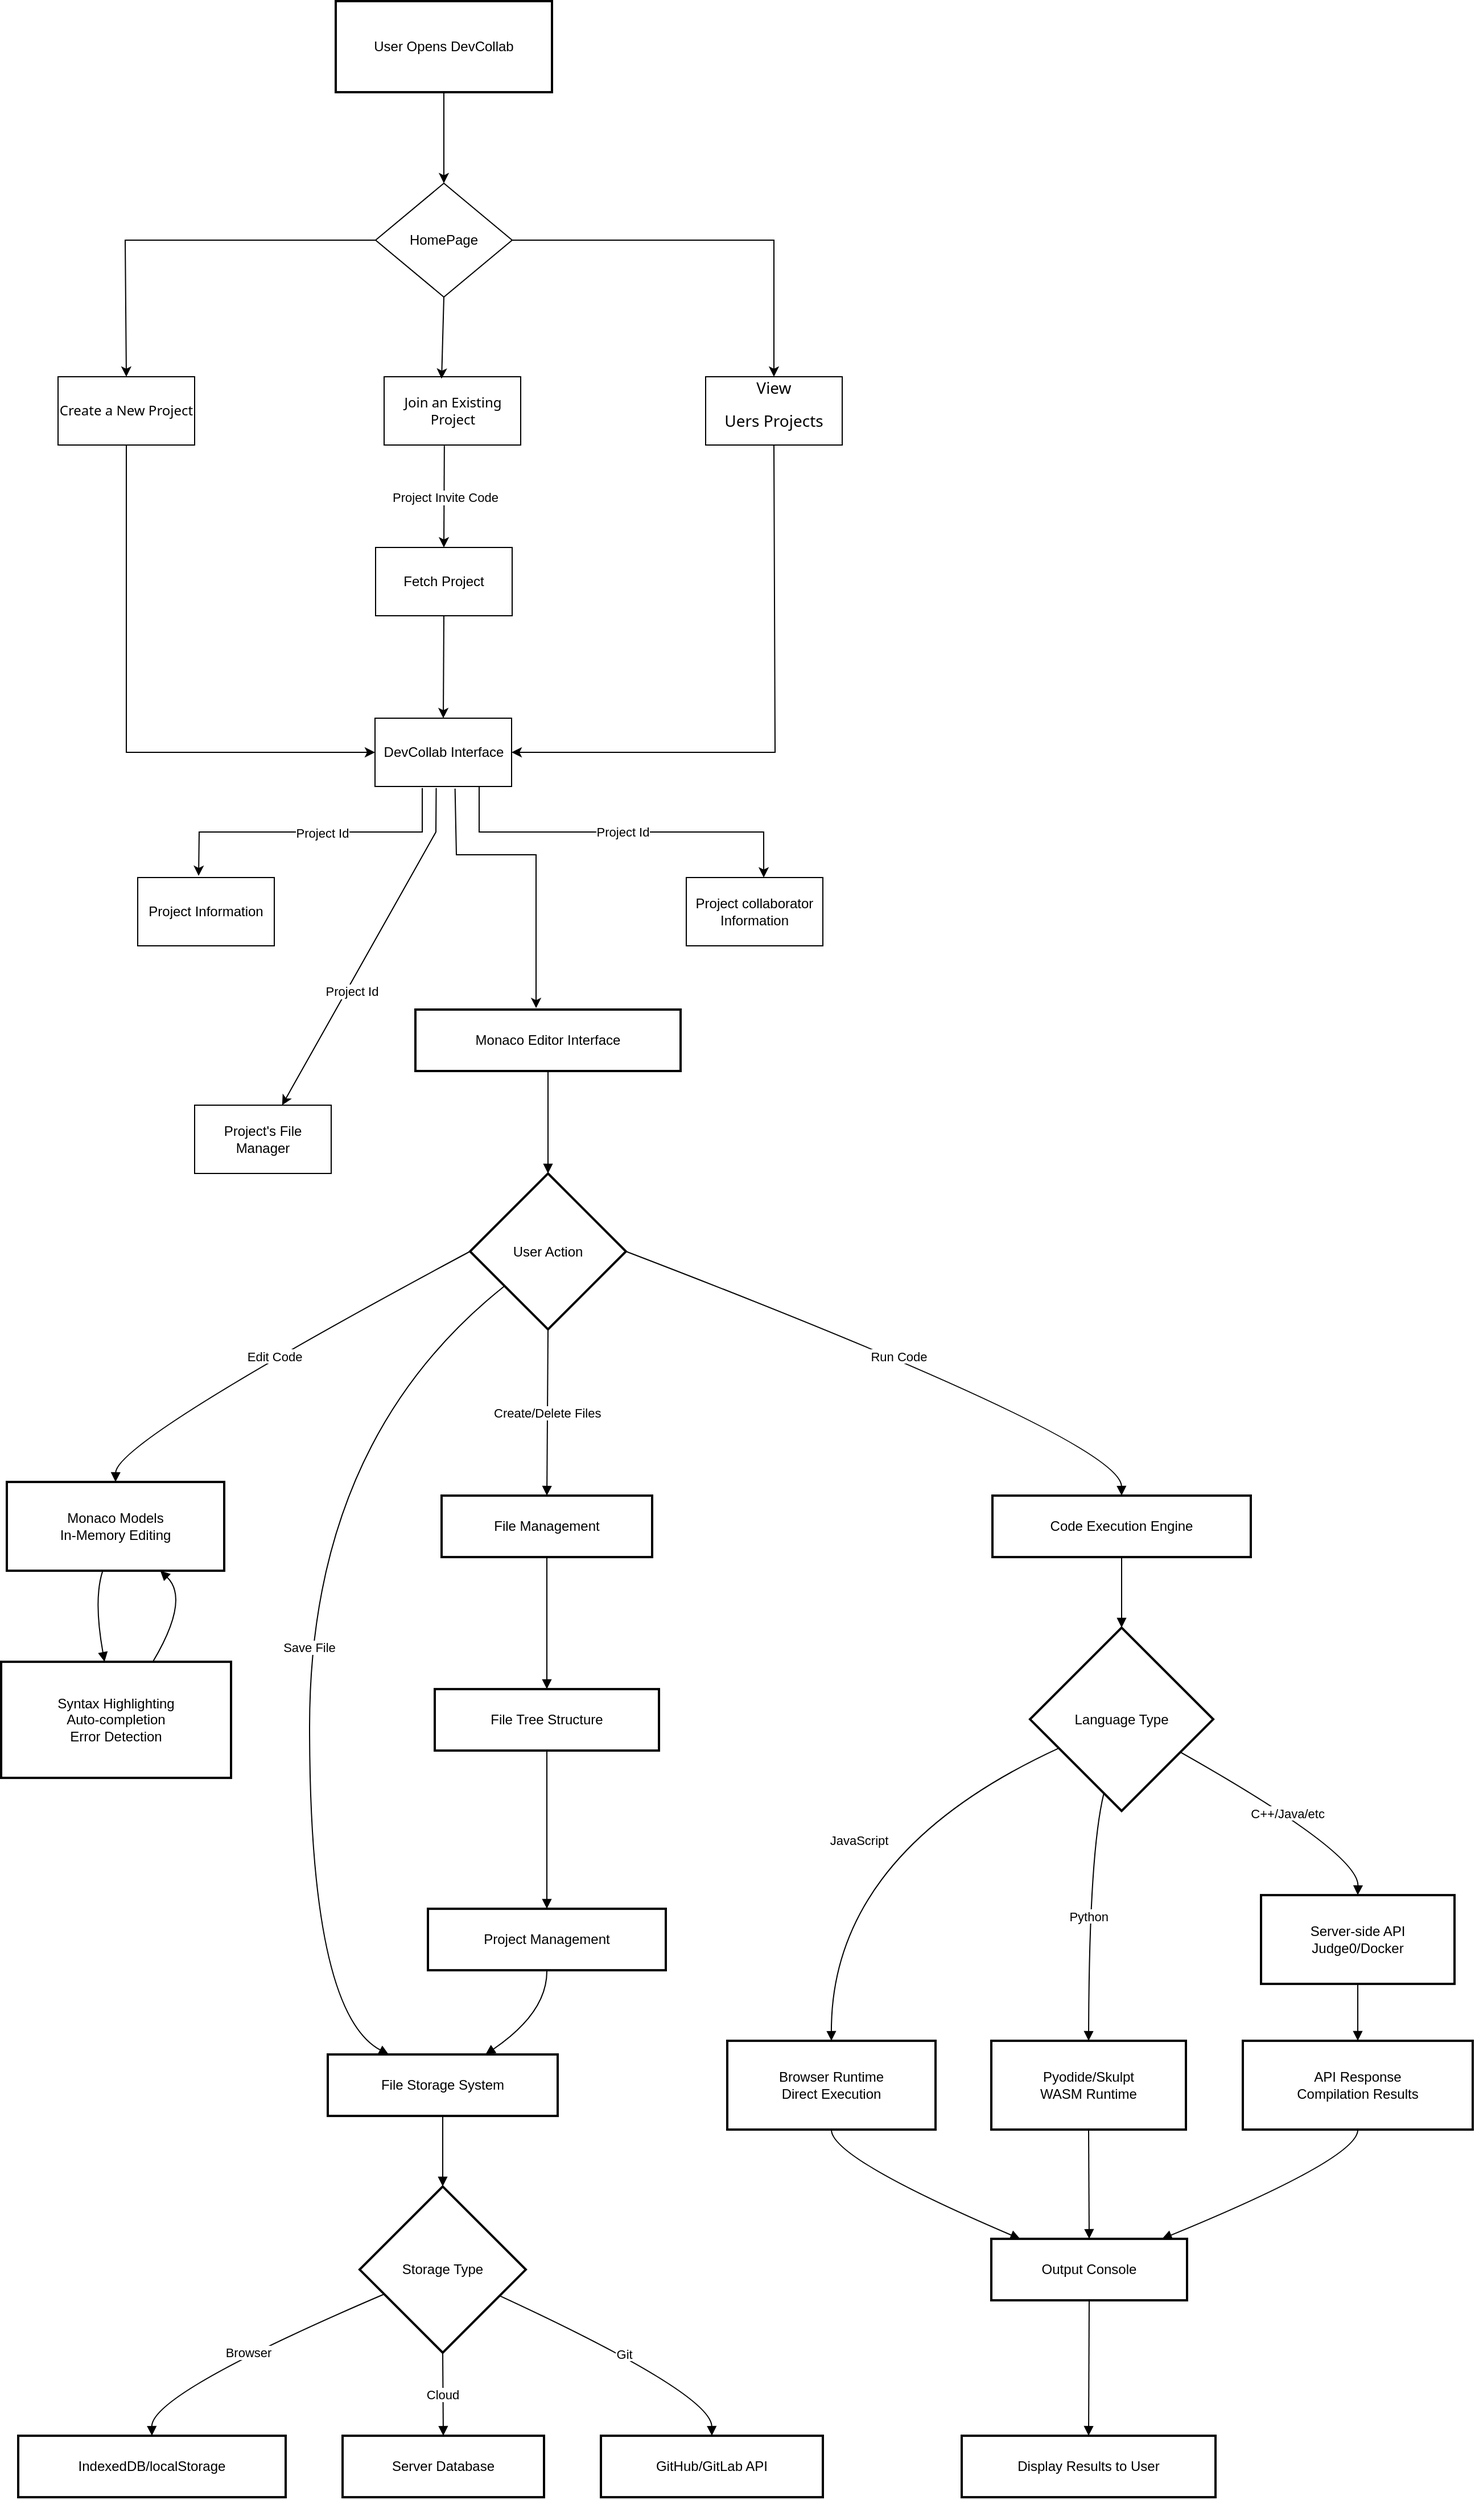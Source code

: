 <mxfile version="28.1.1">
  <diagram name="Page-1" id="MipQ-z4zNH1stUfnN7m8">
    <mxGraphModel dx="1286" dy="1671" grid="1" gridSize="10" guides="1" tooltips="1" connect="1" arrows="1" fold="1" page="1" pageScale="1" pageWidth="827" pageHeight="1169" math="0" shadow="0">
      <root>
        <mxCell id="0" />
        <mxCell id="1" parent="0" />
        <mxCell id="kAASRupHCh5nSyGOGbmb-1" value="User Opens DevCollab" style="whiteSpace=wrap;strokeWidth=2;" parent="1" vertex="1">
          <mxGeometry x="484" y="-170" width="190" height="80" as="geometry" />
        </mxCell>
        <mxCell id="kAASRupHCh5nSyGOGbmb-2" value="Monaco Editor Interface" style="whiteSpace=wrap;strokeWidth=2;" parent="1" vertex="1">
          <mxGeometry x="554" y="716" width="233" height="54" as="geometry" />
        </mxCell>
        <mxCell id="kAASRupHCh5nSyGOGbmb-3" value="User Action" style="rhombus;strokeWidth=2;whiteSpace=wrap;" parent="1" vertex="1">
          <mxGeometry x="602" y="860" width="137" height="137" as="geometry" />
        </mxCell>
        <mxCell id="kAASRupHCh5nSyGOGbmb-4" value="Monaco Models&#xa;In-Memory Editing" style="whiteSpace=wrap;strokeWidth=2;" parent="1" vertex="1">
          <mxGeometry x="195" y="1131.05" width="191" height="78" as="geometry" />
        </mxCell>
        <mxCell id="kAASRupHCh5nSyGOGbmb-5" value="File Storage System" style="whiteSpace=wrap;strokeWidth=2;" parent="1" vertex="1">
          <mxGeometry x="477" y="1634.05" width="202" height="54" as="geometry" />
        </mxCell>
        <mxCell id="kAASRupHCh5nSyGOGbmb-6" value="Code Execution Engine" style="whiteSpace=wrap;strokeWidth=2;" parent="1" vertex="1">
          <mxGeometry x="1061" y="1143.05" width="227" height="54" as="geometry" />
        </mxCell>
        <mxCell id="kAASRupHCh5nSyGOGbmb-7" value="File Management" style="whiteSpace=wrap;strokeWidth=2;" parent="1" vertex="1">
          <mxGeometry x="577" y="1143.05" width="185" height="54" as="geometry" />
        </mxCell>
        <mxCell id="kAASRupHCh5nSyGOGbmb-8" value="Syntax Highlighting&#xa;Auto-completion&#xa;Error Detection" style="whiteSpace=wrap;strokeWidth=2;" parent="1" vertex="1">
          <mxGeometry x="190" y="1289.05" width="202" height="102" as="geometry" />
        </mxCell>
        <mxCell id="kAASRupHCh5nSyGOGbmb-9" value="Storage Type" style="rhombus;strokeWidth=2;whiteSpace=wrap;" parent="1" vertex="1">
          <mxGeometry x="505" y="1750.05" width="146" height="146" as="geometry" />
        </mxCell>
        <mxCell id="kAASRupHCh5nSyGOGbmb-10" value="IndexedDB/localStorage" style="whiteSpace=wrap;strokeWidth=2;" parent="1" vertex="1">
          <mxGeometry x="205" y="1969.05" width="235" height="54" as="geometry" />
        </mxCell>
        <mxCell id="kAASRupHCh5nSyGOGbmb-11" value="Server Database" style="whiteSpace=wrap;strokeWidth=2;" parent="1" vertex="1">
          <mxGeometry x="490" y="1969.05" width="177" height="54" as="geometry" />
        </mxCell>
        <mxCell id="kAASRupHCh5nSyGOGbmb-12" value="GitHub/GitLab API" style="whiteSpace=wrap;strokeWidth=2;" parent="1" vertex="1">
          <mxGeometry x="717" y="1969.05" width="195" height="54" as="geometry" />
        </mxCell>
        <mxCell id="kAASRupHCh5nSyGOGbmb-13" value="File Tree Structure" style="whiteSpace=wrap;strokeWidth=2;" parent="1" vertex="1">
          <mxGeometry x="571" y="1313.05" width="197" height="54" as="geometry" />
        </mxCell>
        <mxCell id="kAASRupHCh5nSyGOGbmb-14" value="Project Management" style="whiteSpace=wrap;strokeWidth=2;" parent="1" vertex="1">
          <mxGeometry x="565" y="1506.05" width="209" height="54" as="geometry" />
        </mxCell>
        <mxCell id="kAASRupHCh5nSyGOGbmb-15" value="Language Type" style="rhombus;strokeWidth=2;whiteSpace=wrap;" parent="1" vertex="1">
          <mxGeometry x="1094" y="1259.05" width="161" height="161" as="geometry" />
        </mxCell>
        <mxCell id="kAASRupHCh5nSyGOGbmb-16" value="Browser Runtime&#xa;Direct Execution" style="whiteSpace=wrap;strokeWidth=2;" parent="1" vertex="1">
          <mxGeometry x="828" y="1622.05" width="183" height="78" as="geometry" />
        </mxCell>
        <mxCell id="kAASRupHCh5nSyGOGbmb-17" value="Pyodide/Skulpt&#xa;WASM Runtime" style="whiteSpace=wrap;strokeWidth=2;" parent="1" vertex="1">
          <mxGeometry x="1060" y="1622.05" width="171" height="78" as="geometry" />
        </mxCell>
        <mxCell id="kAASRupHCh5nSyGOGbmb-18" value="Server-side API&#xa;Judge0/Docker" style="whiteSpace=wrap;strokeWidth=2;" parent="1" vertex="1">
          <mxGeometry x="1297" y="1494.05" width="170" height="78" as="geometry" />
        </mxCell>
        <mxCell id="kAASRupHCh5nSyGOGbmb-19" value="Output Console" style="whiteSpace=wrap;strokeWidth=2;" parent="1" vertex="1">
          <mxGeometry x="1060" y="1796.05" width="172" height="54" as="geometry" />
        </mxCell>
        <mxCell id="kAASRupHCh5nSyGOGbmb-20" value="API Response&#xa;Compilation Results" style="whiteSpace=wrap;strokeWidth=2;" parent="1" vertex="1">
          <mxGeometry x="1281" y="1622.05" width="202" height="78" as="geometry" />
        </mxCell>
        <mxCell id="kAASRupHCh5nSyGOGbmb-21" value="Display Results to User" style="whiteSpace=wrap;strokeWidth=2;" parent="1" vertex="1">
          <mxGeometry x="1034" y="1969.05" width="223" height="54" as="geometry" />
        </mxCell>
        <mxCell id="kAASRupHCh5nSyGOGbmb-23" value="" style="curved=1;startArrow=none;endArrow=block;exitX=0.5;exitY=1;entryX=0.5;entryY=0;rounded=0;" parent="1" source="kAASRupHCh5nSyGOGbmb-2" target="kAASRupHCh5nSyGOGbmb-3" edge="1">
          <mxGeometry relative="1" as="geometry">
            <Array as="points" />
          </mxGeometry>
        </mxCell>
        <mxCell id="kAASRupHCh5nSyGOGbmb-24" value="Edit Code" style="curved=1;startArrow=none;endArrow=block;exitX=0;exitY=0.5;entryX=0.5;entryY=0.01;rounded=0;exitDx=0;exitDy=0;" parent="1" source="kAASRupHCh5nSyGOGbmb-3" target="kAASRupHCh5nSyGOGbmb-4" edge="1">
          <mxGeometry relative="1" as="geometry">
            <Array as="points">
              <mxPoint x="291" y="1095.05" />
            </Array>
            <mxPoint x="528.132" y="1007.682" as="sourcePoint" />
          </mxGeometry>
        </mxCell>
        <mxCell id="kAASRupHCh5nSyGOGbmb-25" value="Save File" style="curved=1;startArrow=none;endArrow=block;entryX=0.26;entryY=-0.01;rounded=0;" parent="1" source="kAASRupHCh5nSyGOGbmb-3" target="kAASRupHCh5nSyGOGbmb-5" edge="1">
          <mxGeometry relative="1" as="geometry">
            <Array as="points">
              <mxPoint x="461" y="1095.05" />
              <mxPoint x="461" y="1597.05" />
            </Array>
            <mxPoint x="542.447" y="1021.997" as="sourcePoint" />
          </mxGeometry>
        </mxCell>
        <mxCell id="kAASRupHCh5nSyGOGbmb-26" value="Run Code" style="curved=1;startArrow=none;endArrow=block;entryX=0.5;entryY=0.01;rounded=0;exitX=1;exitY=0.5;exitDx=0;exitDy=0;" parent="1" source="kAASRupHCh5nSyGOGbmb-3" target="kAASRupHCh5nSyGOGbmb-6" edge="1">
          <mxGeometry relative="1" as="geometry">
            <Array as="points">
              <mxPoint x="1174" y="1095.05" />
            </Array>
            <mxPoint x="636.551" y="999.999" as="sourcePoint" />
          </mxGeometry>
        </mxCell>
        <mxCell id="kAASRupHCh5nSyGOGbmb-27" value="Create/Delete Files" style="curved=1;startArrow=none;endArrow=block;exitX=0.5;exitY=1;entryX=0.5;entryY=0.01;rounded=0;exitDx=0;exitDy=0;" parent="1" source="kAASRupHCh5nSyGOGbmb-3" target="kAASRupHCh5nSyGOGbmb-7" edge="1">
          <mxGeometry relative="1" as="geometry">
            <Array as="points">
              <mxPoint x="670" y="1095.05" />
            </Array>
            <mxPoint x="610.172" y="1026.378" as="sourcePoint" />
          </mxGeometry>
        </mxCell>
        <mxCell id="kAASRupHCh5nSyGOGbmb-28" value="" style="curved=1;startArrow=none;endArrow=block;exitX=0.44;exitY=1.01;entryX=0.45;entryY=0;rounded=0;" parent="1" source="kAASRupHCh5nSyGOGbmb-4" target="kAASRupHCh5nSyGOGbmb-8" edge="1">
          <mxGeometry relative="1" as="geometry">
            <Array as="points">
              <mxPoint x="271" y="1234.05" />
            </Array>
          </mxGeometry>
        </mxCell>
        <mxCell id="kAASRupHCh5nSyGOGbmb-29" value="" style="curved=1;startArrow=none;endArrow=block;exitX=0.66;exitY=0;entryX=0.71;entryY=1.01;rounded=0;" parent="1" source="kAASRupHCh5nSyGOGbmb-8" target="kAASRupHCh5nSyGOGbmb-4" edge="1">
          <mxGeometry relative="1" as="geometry">
            <Array as="points">
              <mxPoint x="356" y="1234.05" />
            </Array>
          </mxGeometry>
        </mxCell>
        <mxCell id="kAASRupHCh5nSyGOGbmb-30" value="" style="curved=1;startArrow=none;endArrow=block;exitX=0.5;exitY=0.99;entryX=0.5;entryY=0;rounded=0;" parent="1" source="kAASRupHCh5nSyGOGbmb-5" target="kAASRupHCh5nSyGOGbmb-9" edge="1">
          <mxGeometry relative="1" as="geometry">
            <Array as="points" />
          </mxGeometry>
        </mxCell>
        <mxCell id="kAASRupHCh5nSyGOGbmb-31" value="Browser" style="curved=1;startArrow=none;endArrow=block;exitX=0;exitY=0.71;entryX=0.5;entryY=0;rounded=0;" parent="1" source="kAASRupHCh5nSyGOGbmb-9" target="kAASRupHCh5nSyGOGbmb-10" edge="1">
          <mxGeometry relative="1" as="geometry">
            <Array as="points">
              <mxPoint x="322" y="1932.05" />
            </Array>
          </mxGeometry>
        </mxCell>
        <mxCell id="kAASRupHCh5nSyGOGbmb-32" value="Cloud" style="curved=1;startArrow=none;endArrow=block;exitX=0.5;exitY=1;entryX=0.5;entryY=0;rounded=0;" parent="1" source="kAASRupHCh5nSyGOGbmb-9" target="kAASRupHCh5nSyGOGbmb-11" edge="1">
          <mxGeometry relative="1" as="geometry">
            <Array as="points" />
          </mxGeometry>
        </mxCell>
        <mxCell id="kAASRupHCh5nSyGOGbmb-33" value="Git" style="curved=1;startArrow=none;endArrow=block;exitX=1;exitY=0.73;entryX=0.5;entryY=0;rounded=0;" parent="1" source="kAASRupHCh5nSyGOGbmb-9" target="kAASRupHCh5nSyGOGbmb-12" edge="1">
          <mxGeometry relative="1" as="geometry">
            <Array as="points">
              <mxPoint x="814" y="1932.05" />
            </Array>
          </mxGeometry>
        </mxCell>
        <mxCell id="kAASRupHCh5nSyGOGbmb-34" value="" style="curved=1;startArrow=none;endArrow=block;exitX=0.5;exitY=1.01;entryX=0.5;entryY=0;rounded=0;" parent="1" source="kAASRupHCh5nSyGOGbmb-7" target="kAASRupHCh5nSyGOGbmb-13" edge="1">
          <mxGeometry relative="1" as="geometry">
            <Array as="points" />
          </mxGeometry>
        </mxCell>
        <mxCell id="kAASRupHCh5nSyGOGbmb-35" value="" style="curved=1;startArrow=none;endArrow=block;exitX=0.5;exitY=1;entryX=0.5;entryY=-0.01;rounded=0;" parent="1" source="kAASRupHCh5nSyGOGbmb-13" target="kAASRupHCh5nSyGOGbmb-14" edge="1">
          <mxGeometry relative="1" as="geometry">
            <Array as="points" />
          </mxGeometry>
        </mxCell>
        <mxCell id="kAASRupHCh5nSyGOGbmb-36" value="" style="curved=1;startArrow=none;endArrow=block;exitX=0.5;exitY=0.99;entryX=0.69;entryY=-0.01;rounded=0;" parent="1" source="kAASRupHCh5nSyGOGbmb-14" target="kAASRupHCh5nSyGOGbmb-5" edge="1">
          <mxGeometry relative="1" as="geometry">
            <Array as="points">
              <mxPoint x="670" y="1597.05" />
            </Array>
          </mxGeometry>
        </mxCell>
        <mxCell id="kAASRupHCh5nSyGOGbmb-37" value="" style="curved=1;startArrow=none;endArrow=block;exitX=0.5;exitY=1.01;entryX=0.5;entryY=0;rounded=0;" parent="1" source="kAASRupHCh5nSyGOGbmb-6" target="kAASRupHCh5nSyGOGbmb-15" edge="1">
          <mxGeometry relative="1" as="geometry">
            <Array as="points" />
          </mxGeometry>
        </mxCell>
        <mxCell id="kAASRupHCh5nSyGOGbmb-38" value="JavaScript" style="curved=1;startArrow=none;endArrow=block;exitX=0;exitY=0.73;entryX=0.5;entryY=0;rounded=0;" parent="1" source="kAASRupHCh5nSyGOGbmb-15" target="kAASRupHCh5nSyGOGbmb-16" edge="1">
          <mxGeometry relative="1" as="geometry">
            <Array as="points">
              <mxPoint x="919" y="1457.05" />
            </Array>
          </mxGeometry>
        </mxCell>
        <mxCell id="kAASRupHCh5nSyGOGbmb-39" value="Python" style="curved=1;startArrow=none;endArrow=block;exitX=0.38;exitY=1;entryX=0.5;entryY=0;rounded=0;" parent="1" source="kAASRupHCh5nSyGOGbmb-15" target="kAASRupHCh5nSyGOGbmb-17" edge="1">
          <mxGeometry relative="1" as="geometry">
            <Array as="points">
              <mxPoint x="1146" y="1457.05" />
            </Array>
          </mxGeometry>
        </mxCell>
        <mxCell id="kAASRupHCh5nSyGOGbmb-40" value="C++/Java/etc" style="curved=1;startArrow=none;endArrow=block;exitX=1;exitY=0.78;entryX=0.5;entryY=0;rounded=0;" parent="1" source="kAASRupHCh5nSyGOGbmb-15" target="kAASRupHCh5nSyGOGbmb-18" edge="1">
          <mxGeometry relative="1" as="geometry">
            <Array as="points">
              <mxPoint x="1383" y="1457.05" />
            </Array>
          </mxGeometry>
        </mxCell>
        <mxCell id="kAASRupHCh5nSyGOGbmb-41" value="" style="curved=1;startArrow=none;endArrow=block;exitX=0.5;exitY=1;entryX=0.14;entryY=-0.01;rounded=0;" parent="1" source="kAASRupHCh5nSyGOGbmb-16" target="kAASRupHCh5nSyGOGbmb-19" edge="1">
          <mxGeometry relative="1" as="geometry">
            <Array as="points">
              <mxPoint x="919" y="1725.05" />
            </Array>
          </mxGeometry>
        </mxCell>
        <mxCell id="kAASRupHCh5nSyGOGbmb-42" value="" style="curved=1;startArrow=none;endArrow=block;exitX=0.5;exitY=1;entryX=0.5;entryY=-0.01;rounded=0;" parent="1" source="kAASRupHCh5nSyGOGbmb-17" target="kAASRupHCh5nSyGOGbmb-19" edge="1">
          <mxGeometry relative="1" as="geometry">
            <Array as="points" />
          </mxGeometry>
        </mxCell>
        <mxCell id="kAASRupHCh5nSyGOGbmb-43" value="" style="curved=1;startArrow=none;endArrow=block;exitX=0.5;exitY=1;entryX=0.5;entryY=0;rounded=0;" parent="1" source="kAASRupHCh5nSyGOGbmb-18" target="kAASRupHCh5nSyGOGbmb-20" edge="1">
          <mxGeometry relative="1" as="geometry">
            <Array as="points" />
          </mxGeometry>
        </mxCell>
        <mxCell id="kAASRupHCh5nSyGOGbmb-44" value="" style="curved=1;startArrow=none;endArrow=block;exitX=0.5;exitY=1;entryX=0.88;entryY=-0.01;rounded=0;" parent="1" source="kAASRupHCh5nSyGOGbmb-20" target="kAASRupHCh5nSyGOGbmb-19" edge="1">
          <mxGeometry relative="1" as="geometry">
            <Array as="points">
              <mxPoint x="1383" y="1725.05" />
            </Array>
          </mxGeometry>
        </mxCell>
        <mxCell id="kAASRupHCh5nSyGOGbmb-45" value="" style="curved=1;startArrow=none;endArrow=block;exitX=0.5;exitY=0.99;entryX=0.5;entryY=0;rounded=0;" parent="1" source="kAASRupHCh5nSyGOGbmb-19" target="kAASRupHCh5nSyGOGbmb-21" edge="1">
          <mxGeometry relative="1" as="geometry">
            <Array as="points" />
          </mxGeometry>
        </mxCell>
        <mxCell id="95lhOJ1CNmUG3tKP8h0n-7" value="" style="endArrow=classic;html=1;rounded=0;entryX=0.5;entryY=0;entryDx=0;entryDy=0;" edge="1" parent="1" target="95lhOJ1CNmUG3tKP8h0n-8">
          <mxGeometry width="50" height="50" relative="1" as="geometry">
            <mxPoint x="579" y="-90" as="sourcePoint" />
            <mxPoint x="579" y="20" as="targetPoint" />
          </mxGeometry>
        </mxCell>
        <mxCell id="95lhOJ1CNmUG3tKP8h0n-8" value="HomePage" style="rhombus;whiteSpace=wrap;html=1;" vertex="1" parent="1">
          <mxGeometry x="519" y="-10" width="120" height="100" as="geometry" />
        </mxCell>
        <mxCell id="95lhOJ1CNmUG3tKP8h0n-9" value="&lt;h1 style=&quot;box-sizing: border-box; margin: 0px; padding: 0px; border: 0px solid; font-size: inherit; font-weight: inherit; font-family: ui-sans-serif, system-ui, sans-serif, &amp;quot;Apple Color Emoji&amp;quot;, &amp;quot;Segoe UI Emoji&amp;quot;, &amp;quot;Segoe UI Symbol&amp;quot;, &amp;quot;Noto Color Emoji&amp;quot;;&quot;&gt;Create a New Project&lt;/h1&gt;" style="rounded=0;whiteSpace=wrap;html=1;" vertex="1" parent="1">
          <mxGeometry x="240" y="160" width="120" height="60" as="geometry" />
        </mxCell>
        <mxCell id="95lhOJ1CNmUG3tKP8h0n-10" value="&lt;h1 style=&quot;box-sizing: border-box; margin: 0px; padding: 0px; border: 0px solid; font-size: inherit; font-weight: inherit; font-family: ui-sans-serif, system-ui, sans-serif, &amp;quot;Apple Color Emoji&amp;quot;, &amp;quot;Segoe UI Emoji&amp;quot;, &amp;quot;Segoe UI Symbol&amp;quot;, &amp;quot;Noto Color Emoji&amp;quot;;&quot;&gt;Join an Existing Project&lt;/h1&gt;" style="rounded=0;whiteSpace=wrap;html=1;" vertex="1" parent="1">
          <mxGeometry x="526.5" y="160" width="120" height="60" as="geometry" />
        </mxCell>
        <mxCell id="95lhOJ1CNmUG3tKP8h0n-11" value="&lt;div style=&quot;box-sizing: border-box; margin: 0px; padding: 0px; border: 0px solid; font-family: ui-sans-serif, system-ui, sans-serif, &amp;quot;Apple Color Emoji&amp;quot;, &amp;quot;Segoe UI Emoji&amp;quot;, &amp;quot;Segoe UI Symbol&amp;quot;, &amp;quot;Noto Color Emoji&amp;quot;;&quot;&gt;&lt;h1 style=&quot;box-sizing: border-box; margin: 0px; padding: 0px; border: 0px solid; font-weight: inherit;&quot;&gt;&lt;font style=&quot;font-size: 14px;&quot;&gt;View Uers&lt;span style=&quot;font-weight: inherit; background-color: transparent; color: light-dark(rgb(0, 0, 0), rgb(255, 255, 255));&quot;&gt;&amp;nbsp;Projects&lt;/span&gt;&lt;/font&gt;&lt;/h1&gt;&lt;div style=&quot;font-size: medium;&quot;&gt;&lt;br&gt;&lt;/div&gt;&lt;/div&gt;" style="rounded=0;whiteSpace=wrap;html=1;" vertex="1" parent="1">
          <mxGeometry x="809" y="160" width="120" height="60" as="geometry" />
        </mxCell>
        <mxCell id="95lhOJ1CNmUG3tKP8h0n-12" value="" style="endArrow=classic;html=1;rounded=0;entryX=0.5;entryY=0;entryDx=0;entryDy=0;exitX=0;exitY=0.5;exitDx=0;exitDy=0;" edge="1" parent="1" source="95lhOJ1CNmUG3tKP8h0n-8" target="95lhOJ1CNmUG3tKP8h0n-9">
          <mxGeometry width="50" height="50" relative="1" as="geometry">
            <mxPoint x="329" y="20" as="sourcePoint" />
            <mxPoint x="379" y="-30" as="targetPoint" />
            <Array as="points">
              <mxPoint x="299" y="40" />
            </Array>
          </mxGeometry>
        </mxCell>
        <mxCell id="95lhOJ1CNmUG3tKP8h0n-13" value="" style="endArrow=classic;html=1;rounded=0;entryX=0.5;entryY=0;entryDx=0;entryDy=0;exitX=1;exitY=0.5;exitDx=0;exitDy=0;" edge="1" parent="1" source="95lhOJ1CNmUG3tKP8h0n-8" target="95lhOJ1CNmUG3tKP8h0n-11">
          <mxGeometry width="50" height="50" relative="1" as="geometry">
            <mxPoint x="639" y="110" as="sourcePoint" />
            <mxPoint x="689" y="60" as="targetPoint" />
            <Array as="points">
              <mxPoint x="869" y="40" />
            </Array>
          </mxGeometry>
        </mxCell>
        <mxCell id="95lhOJ1CNmUG3tKP8h0n-14" value="" style="endArrow=classic;html=1;rounded=0;entryX=0.421;entryY=0.029;entryDx=0;entryDy=0;entryPerimeter=0;exitX=0.5;exitY=1;exitDx=0;exitDy=0;" edge="1" parent="1" source="95lhOJ1CNmUG3tKP8h0n-8" target="95lhOJ1CNmUG3tKP8h0n-10">
          <mxGeometry width="50" height="50" relative="1" as="geometry">
            <mxPoint x="639" y="110" as="sourcePoint" />
            <mxPoint x="689" y="60" as="targetPoint" />
          </mxGeometry>
        </mxCell>
        <mxCell id="95lhOJ1CNmUG3tKP8h0n-15" value="Fetch Project" style="rounded=0;whiteSpace=wrap;html=1;" vertex="1" parent="1">
          <mxGeometry x="519" y="310" width="120" height="60" as="geometry" />
        </mxCell>
        <mxCell id="95lhOJ1CNmUG3tKP8h0n-16" value="" style="endArrow=classic;html=1;rounded=0;entryX=0.5;entryY=0;entryDx=0;entryDy=0;exitX=0.441;exitY=1.011;exitDx=0;exitDy=0;exitPerimeter=0;" edge="1" parent="1" source="95lhOJ1CNmUG3tKP8h0n-10" target="95lhOJ1CNmUG3tKP8h0n-15">
          <mxGeometry width="50" height="50" relative="1" as="geometry">
            <mxPoint x="620" y="270" as="sourcePoint" />
            <mxPoint x="670" y="220" as="targetPoint" />
          </mxGeometry>
        </mxCell>
        <mxCell id="95lhOJ1CNmUG3tKP8h0n-17" value="Project Invite Code" style="edgeLabel;html=1;align=center;verticalAlign=middle;resizable=0;points=[];" vertex="1" connectable="0" parent="95lhOJ1CNmUG3tKP8h0n-16">
          <mxGeometry x="0.003" y="1" relative="1" as="geometry">
            <mxPoint as="offset" />
          </mxGeometry>
        </mxCell>
        <mxCell id="95lhOJ1CNmUG3tKP8h0n-19" value="DevCollab Interface" style="rounded=0;whiteSpace=wrap;html=1;" vertex="1" parent="1">
          <mxGeometry x="518.5" y="460" width="120" height="60" as="geometry" />
        </mxCell>
        <mxCell id="95lhOJ1CNmUG3tKP8h0n-20" value="" style="endArrow=classic;html=1;rounded=0;entryX=0;entryY=0.5;entryDx=0;entryDy=0;exitX=0.5;exitY=1;exitDx=0;exitDy=0;" edge="1" parent="1" source="95lhOJ1CNmUG3tKP8h0n-9" target="95lhOJ1CNmUG3tKP8h0n-19">
          <mxGeometry width="50" height="50" relative="1" as="geometry">
            <mxPoint x="620" y="420" as="sourcePoint" />
            <mxPoint x="670" y="370" as="targetPoint" />
            <Array as="points">
              <mxPoint x="300" y="490" />
            </Array>
          </mxGeometry>
        </mxCell>
        <mxCell id="95lhOJ1CNmUG3tKP8h0n-21" value="" style="endArrow=classic;html=1;rounded=0;entryX=1;entryY=0.5;entryDx=0;entryDy=0;exitX=0.5;exitY=1;exitDx=0;exitDy=0;" edge="1" parent="1" source="95lhOJ1CNmUG3tKP8h0n-11" target="95lhOJ1CNmUG3tKP8h0n-19">
          <mxGeometry width="50" height="50" relative="1" as="geometry">
            <mxPoint x="620" y="420" as="sourcePoint" />
            <mxPoint x="670" y="370" as="targetPoint" />
            <Array as="points">
              <mxPoint x="870" y="490" />
            </Array>
          </mxGeometry>
        </mxCell>
        <mxCell id="95lhOJ1CNmUG3tKP8h0n-22" value="" style="endArrow=classic;html=1;rounded=0;entryX=0.5;entryY=0;entryDx=0;entryDy=0;exitX=0.5;exitY=1;exitDx=0;exitDy=0;" edge="1" parent="1" source="95lhOJ1CNmUG3tKP8h0n-15" target="95lhOJ1CNmUG3tKP8h0n-19">
          <mxGeometry width="50" height="50" relative="1" as="geometry">
            <mxPoint x="620" y="420" as="sourcePoint" />
            <mxPoint x="670" y="370" as="targetPoint" />
          </mxGeometry>
        </mxCell>
        <mxCell id="95lhOJ1CNmUG3tKP8h0n-23" value="Project Information" style="rounded=0;whiteSpace=wrap;html=1;" vertex="1" parent="1">
          <mxGeometry x="310" y="600" width="120" height="60" as="geometry" />
        </mxCell>
        <mxCell id="95lhOJ1CNmUG3tKP8h0n-24" value="Project collaborator Information" style="rounded=0;whiteSpace=wrap;html=1;" vertex="1" parent="1">
          <mxGeometry x="792" y="600" width="120" height="60" as="geometry" />
        </mxCell>
        <mxCell id="95lhOJ1CNmUG3tKP8h0n-25" value="" style="endArrow=classic;html=1;rounded=0;entryX=0.446;entryY=-0.024;entryDx=0;entryDy=0;entryPerimeter=0;exitX=0.346;exitY=1.023;exitDx=0;exitDy=0;exitPerimeter=0;" edge="1" parent="1" source="95lhOJ1CNmUG3tKP8h0n-19" target="95lhOJ1CNmUG3tKP8h0n-23">
          <mxGeometry width="50" height="50" relative="1" as="geometry">
            <mxPoint x="557" y="523" as="sourcePoint" />
            <mxPoint x="340.04" y="603.0" as="targetPoint" />
            <Array as="points">
              <mxPoint x="560" y="560" />
              <mxPoint x="364" y="560" />
            </Array>
          </mxGeometry>
        </mxCell>
        <mxCell id="95lhOJ1CNmUG3tKP8h0n-28" value="Project Id" style="edgeLabel;html=1;align=center;verticalAlign=middle;resizable=0;points=[];" vertex="1" connectable="0" parent="95lhOJ1CNmUG3tKP8h0n-25">
          <mxGeometry x="-0.074" y="1" relative="1" as="geometry">
            <mxPoint as="offset" />
          </mxGeometry>
        </mxCell>
        <mxCell id="95lhOJ1CNmUG3tKP8h0n-26" value="" style="endArrow=classic;html=1;rounded=0;exitX=0.448;exitY=1.023;exitDx=0;exitDy=0;exitPerimeter=0;" edge="1" parent="1" source="95lhOJ1CNmUG3tKP8h0n-19" target="95lhOJ1CNmUG3tKP8h0n-30">
          <mxGeometry width="50" height="50" relative="1" as="geometry">
            <mxPoint x="610" y="600" as="sourcePoint" />
            <mxPoint x="580" y="620" as="targetPoint" />
            <Array as="points">
              <mxPoint x="572" y="560" />
            </Array>
          </mxGeometry>
        </mxCell>
        <mxCell id="95lhOJ1CNmUG3tKP8h0n-32" value="Project Id" style="edgeLabel;html=1;align=center;verticalAlign=middle;resizable=0;points=[];" vertex="1" connectable="0" parent="95lhOJ1CNmUG3tKP8h0n-26">
          <mxGeometry x="0.189" relative="1" as="geometry">
            <mxPoint x="-2" y="11" as="offset" />
          </mxGeometry>
        </mxCell>
        <mxCell id="95lhOJ1CNmUG3tKP8h0n-27" value="" style="endArrow=classic;html=1;rounded=0;entryX=0.567;entryY=0;entryDx=0;entryDy=0;entryPerimeter=0;" edge="1" parent="1" target="95lhOJ1CNmUG3tKP8h0n-24">
          <mxGeometry width="50" height="50" relative="1" as="geometry">
            <mxPoint x="610" y="520" as="sourcePoint" />
            <mxPoint x="650" y="580" as="targetPoint" />
            <Array as="points">
              <mxPoint x="610" y="560" />
              <mxPoint x="860" y="560" />
            </Array>
          </mxGeometry>
        </mxCell>
        <mxCell id="95lhOJ1CNmUG3tKP8h0n-29" value="Project Id" style="edgeLabel;html=1;align=center;verticalAlign=middle;resizable=0;points=[];" vertex="1" connectable="0" parent="95lhOJ1CNmUG3tKP8h0n-27">
          <mxGeometry x="0.004" relative="1" as="geometry">
            <mxPoint as="offset" />
          </mxGeometry>
        </mxCell>
        <mxCell id="95lhOJ1CNmUG3tKP8h0n-30" value="Project&#39;s File Manager" style="rounded=0;whiteSpace=wrap;html=1;" vertex="1" parent="1">
          <mxGeometry x="360" y="800" width="120" height="60" as="geometry" />
        </mxCell>
        <mxCell id="95lhOJ1CNmUG3tKP8h0n-31" value="" style="endArrow=classic;html=1;rounded=0;exitX=0.586;exitY=1.031;exitDx=0;exitDy=0;exitPerimeter=0;entryX=0.455;entryY=-0.024;entryDx=0;entryDy=0;entryPerimeter=0;" edge="1" parent="1" source="95lhOJ1CNmUG3tKP8h0n-19" target="kAASRupHCh5nSyGOGbmb-2">
          <mxGeometry width="50" height="50" relative="1" as="geometry">
            <mxPoint x="600" y="580" as="sourcePoint" />
            <mxPoint x="658" y="730" as="targetPoint" />
            <Array as="points">
              <mxPoint x="590" y="580" />
              <mxPoint x="660" y="580" />
              <mxPoint x="660" y="670" />
            </Array>
          </mxGeometry>
        </mxCell>
      </root>
    </mxGraphModel>
  </diagram>
</mxfile>

